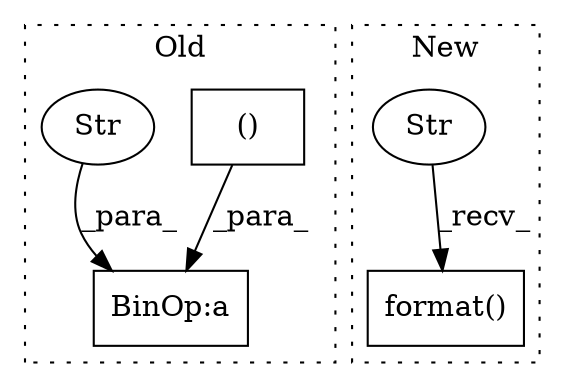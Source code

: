 digraph G {
subgraph cluster0 {
1 [label="()" a="54" s="7540" l="88" shape="box"];
4 [label="BinOp:a" a="82" s="7525" l="3" shape="box"];
5 [label="Str" a="66" s="7509" l="16" shape="ellipse"];
label = "Old";
style="dotted";
}
subgraph cluster1 {
2 [label="format()" a="75" s="7101,7148" l="23,1" shape="box"];
3 [label="Str" a="66" s="7101" l="15" shape="ellipse"];
label = "New";
style="dotted";
}
1 -> 4 [label="_para_"];
3 -> 2 [label="_recv_"];
5 -> 4 [label="_para_"];
}
